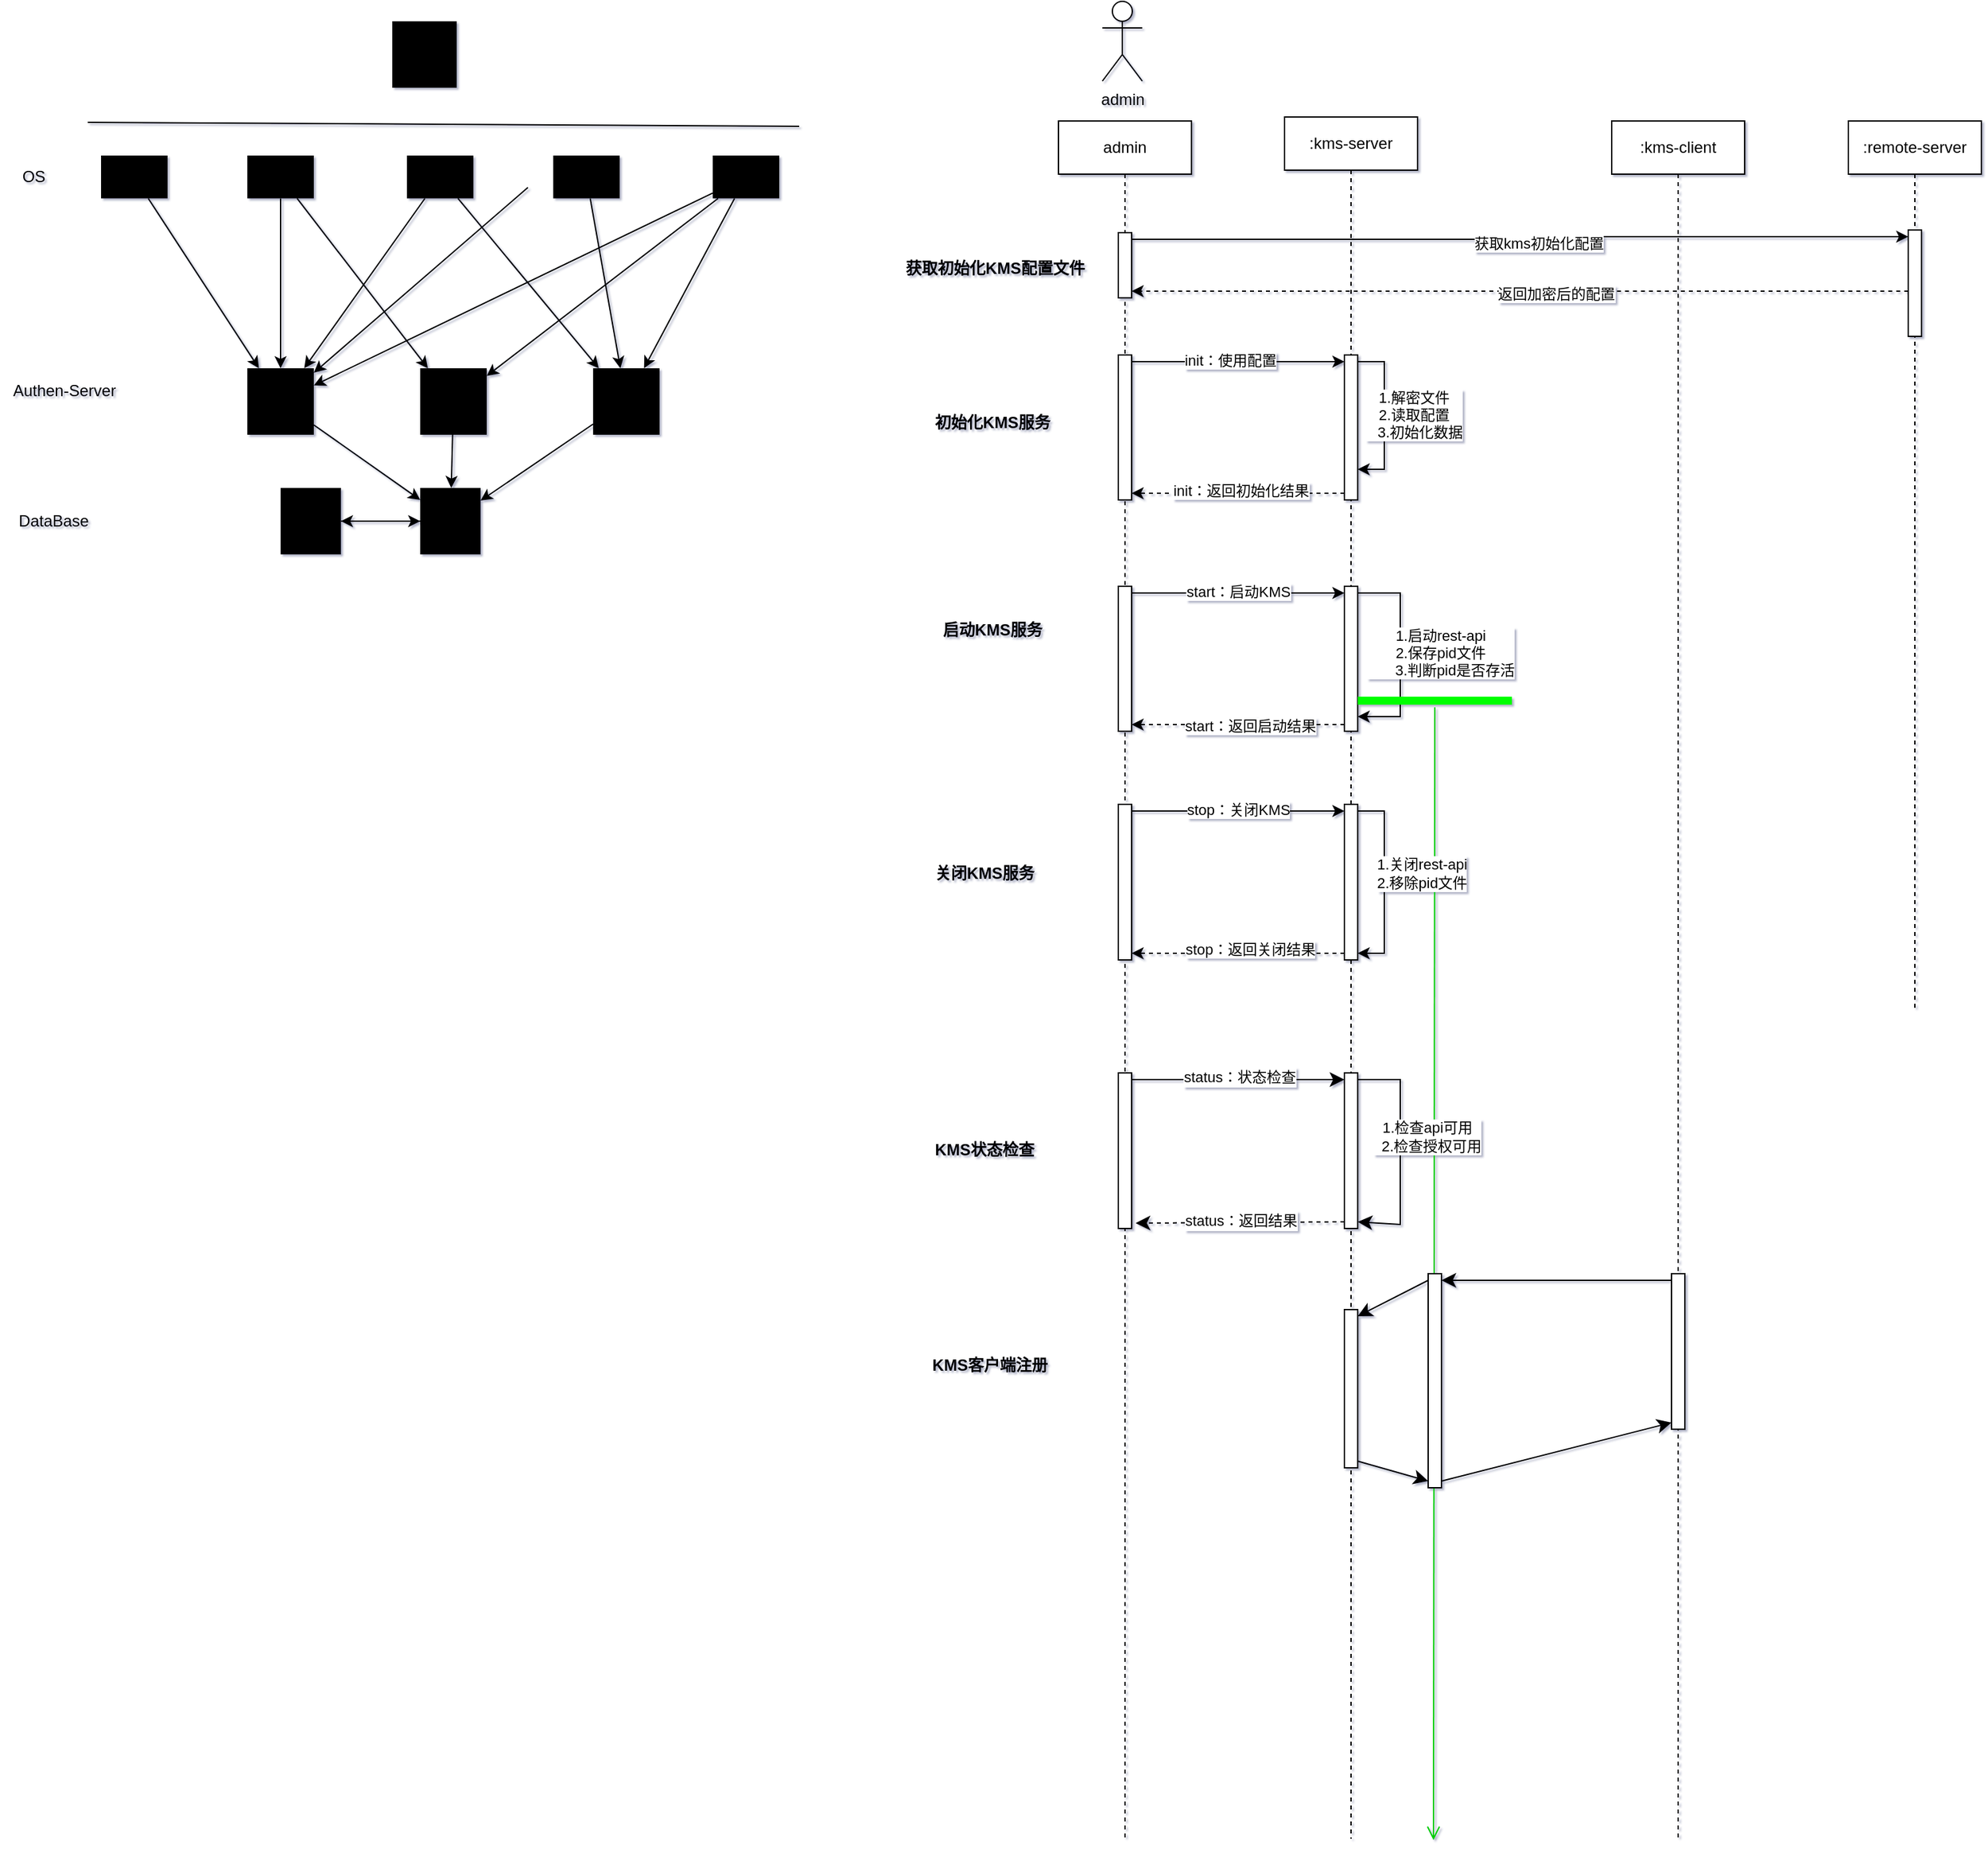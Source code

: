 <mxfile version="28.0.7">
  <diagram name="第 1 页" id="x4WuO3qJ2syy_9p05yud">
    <mxGraphModel dx="1426" dy="890" grid="0" gridSize="10" guides="1" tooltips="1" connect="1" arrows="1" fold="1" page="1" pageScale="1" pageWidth="3300" pageHeight="4681" background="none" math="0" shadow="1">
      <root>
        <mxCell id="0" />
        <mxCell id="1" parent="0" />
        <mxCell id="Yd7G2oLsj9NPR8gorSdJ-31" style="rounded=0;orthogonalLoop=1;jettySize=auto;html=1;" parent="1" source="Yd7G2oLsj9NPR8gorSdJ-22" target="Yd7G2oLsj9NPR8gorSdJ-28" edge="1">
          <mxGeometry relative="1" as="geometry" />
        </mxCell>
        <mxCell id="Yd7G2oLsj9NPR8gorSdJ-22" value="" style="sketch=0;verticalLabelPosition=bottom;sketch=0;aspect=fixed;html=1;verticalAlign=top;strokeColor=none;fillColor=#000000;align=center;outlineConnect=0;pointerEvents=1;shape=mxgraph.citrix2.citrix_provisioning_server;" parent="1" vertex="1">
          <mxGeometry x="153" y="199" width="50" height="32.235" as="geometry" />
        </mxCell>
        <mxCell id="Yd7G2oLsj9NPR8gorSdJ-33" style="rounded=0;orthogonalLoop=1;jettySize=auto;html=1;" parent="1" source="Yd7G2oLsj9NPR8gorSdJ-23" target="Yd7G2oLsj9NPR8gorSdJ-28" edge="1">
          <mxGeometry relative="1" as="geometry" />
        </mxCell>
        <mxCell id="Yd7G2oLsj9NPR8gorSdJ-37" style="rounded=0;orthogonalLoop=1;jettySize=auto;html=1;" parent="1" source="Yd7G2oLsj9NPR8gorSdJ-23" target="Yd7G2oLsj9NPR8gorSdJ-29" edge="1">
          <mxGeometry relative="1" as="geometry" />
        </mxCell>
        <mxCell id="Yd7G2oLsj9NPR8gorSdJ-23" value="" style="sketch=0;verticalLabelPosition=bottom;sketch=0;aspect=fixed;html=1;verticalAlign=top;strokeColor=none;fillColor=#000000;align=center;outlineConnect=0;pointerEvents=1;shape=mxgraph.citrix2.citrix_provisioning_server;" parent="1" vertex="1">
          <mxGeometry x="383" y="199" width="50" height="32.235" as="geometry" />
        </mxCell>
        <mxCell id="Yd7G2oLsj9NPR8gorSdJ-32" style="edgeStyle=orthogonalEdgeStyle;rounded=0;orthogonalLoop=1;jettySize=auto;html=1;" parent="1" source="Yd7G2oLsj9NPR8gorSdJ-24" target="Yd7G2oLsj9NPR8gorSdJ-28" edge="1">
          <mxGeometry relative="1" as="geometry" />
        </mxCell>
        <mxCell id="Yd7G2oLsj9NPR8gorSdJ-36" style="rounded=0;orthogonalLoop=1;jettySize=auto;html=1;" parent="1" source="Yd7G2oLsj9NPR8gorSdJ-24" target="Yd7G2oLsj9NPR8gorSdJ-30" edge="1">
          <mxGeometry relative="1" as="geometry" />
        </mxCell>
        <mxCell id="Yd7G2oLsj9NPR8gorSdJ-24" value="" style="sketch=0;verticalLabelPosition=bottom;sketch=0;aspect=fixed;html=1;verticalAlign=top;strokeColor=none;fillColor=#000000;align=center;outlineConnect=0;pointerEvents=1;shape=mxgraph.citrix2.citrix_provisioning_server;" parent="1" vertex="1">
          <mxGeometry x="263" y="199" width="50" height="32.235" as="geometry" />
        </mxCell>
        <mxCell id="Yd7G2oLsj9NPR8gorSdJ-34" style="rounded=0;orthogonalLoop=1;jettySize=auto;html=1;" parent="1" target="Yd7G2oLsj9NPR8gorSdJ-28" edge="1">
          <mxGeometry relative="1" as="geometry">
            <mxPoint x="474" y="223" as="sourcePoint" />
          </mxGeometry>
        </mxCell>
        <mxCell id="Yd7G2oLsj9NPR8gorSdJ-38" style="rounded=0;orthogonalLoop=1;jettySize=auto;html=1;" parent="1" source="Yd7G2oLsj9NPR8gorSdJ-25" target="Yd7G2oLsj9NPR8gorSdJ-29" edge="1">
          <mxGeometry relative="1" as="geometry" />
        </mxCell>
        <mxCell id="Yd7G2oLsj9NPR8gorSdJ-25" value="" style="sketch=0;verticalLabelPosition=bottom;sketch=0;aspect=fixed;html=1;verticalAlign=top;strokeColor=none;fillColor=#000000;align=center;outlineConnect=0;pointerEvents=1;shape=mxgraph.citrix2.citrix_provisioning_server;" parent="1" vertex="1">
          <mxGeometry x="493" y="199" width="50" height="32.235" as="geometry" />
        </mxCell>
        <mxCell id="Yd7G2oLsj9NPR8gorSdJ-35" style="rounded=0;orthogonalLoop=1;jettySize=auto;html=1;" parent="1" source="Yd7G2oLsj9NPR8gorSdJ-26" target="Yd7G2oLsj9NPR8gorSdJ-28" edge="1">
          <mxGeometry relative="1" as="geometry" />
        </mxCell>
        <mxCell id="Yd7G2oLsj9NPR8gorSdJ-39" style="rounded=0;orthogonalLoop=1;jettySize=auto;html=1;" parent="1" source="Yd7G2oLsj9NPR8gorSdJ-26" target="Yd7G2oLsj9NPR8gorSdJ-30" edge="1">
          <mxGeometry relative="1" as="geometry" />
        </mxCell>
        <mxCell id="Yd7G2oLsj9NPR8gorSdJ-40" style="rounded=0;orthogonalLoop=1;jettySize=auto;html=1;" parent="1" source="Yd7G2oLsj9NPR8gorSdJ-26" target="Yd7G2oLsj9NPR8gorSdJ-29" edge="1">
          <mxGeometry relative="1" as="geometry" />
        </mxCell>
        <mxCell id="Yd7G2oLsj9NPR8gorSdJ-26" value="" style="sketch=0;verticalLabelPosition=bottom;sketch=0;aspect=fixed;html=1;verticalAlign=top;strokeColor=none;fillColor=#000000;align=center;outlineConnect=0;pointerEvents=1;shape=mxgraph.citrix2.citrix_provisioning_server;" parent="1" vertex="1">
          <mxGeometry x="613" y="199" width="50" height="32.235" as="geometry" />
        </mxCell>
        <mxCell id="Yd7G2oLsj9NPR8gorSdJ-42" style="rounded=0;orthogonalLoop=1;jettySize=auto;html=1;" parent="1" source="Yd7G2oLsj9NPR8gorSdJ-28" target="Yd7G2oLsj9NPR8gorSdJ-41" edge="1">
          <mxGeometry relative="1" as="geometry" />
        </mxCell>
        <mxCell id="Yd7G2oLsj9NPR8gorSdJ-28" value="" style="sketch=0;verticalLabelPosition=bottom;sketch=0;aspect=fixed;html=1;verticalAlign=top;strokeColor=none;fillColor=#000000;align=center;outlineConnect=0;pointerEvents=1;shape=mxgraph.citrix2.authentication_adaptive;" parent="1" vertex="1">
          <mxGeometry x="263" y="359" width="50" height="50" as="geometry" />
        </mxCell>
        <mxCell id="Yd7G2oLsj9NPR8gorSdJ-44" style="rounded=0;orthogonalLoop=1;jettySize=auto;html=1;" parent="1" source="Yd7G2oLsj9NPR8gorSdJ-29" target="Yd7G2oLsj9NPR8gorSdJ-41" edge="1">
          <mxGeometry relative="1" as="geometry" />
        </mxCell>
        <mxCell id="Yd7G2oLsj9NPR8gorSdJ-29" value="" style="sketch=0;verticalLabelPosition=bottom;sketch=0;aspect=fixed;html=1;verticalAlign=top;strokeColor=none;fillColor=#000000;align=center;outlineConnect=0;pointerEvents=1;shape=mxgraph.citrix2.authentication_adaptive;" parent="1" vertex="1">
          <mxGeometry x="523" y="359" width="50" height="50" as="geometry" />
        </mxCell>
        <mxCell id="Yd7G2oLsj9NPR8gorSdJ-43" style="rounded=0;orthogonalLoop=1;jettySize=auto;html=1;" parent="1" source="Yd7G2oLsj9NPR8gorSdJ-30" target="Yd7G2oLsj9NPR8gorSdJ-41" edge="1">
          <mxGeometry relative="1" as="geometry" />
        </mxCell>
        <mxCell id="Yd7G2oLsj9NPR8gorSdJ-30" value="" style="sketch=0;verticalLabelPosition=bottom;sketch=0;aspect=fixed;html=1;verticalAlign=top;strokeColor=none;fillColor=#000000;align=center;outlineConnect=0;pointerEvents=1;shape=mxgraph.citrix2.authentication_adaptive;" parent="1" vertex="1">
          <mxGeometry x="393" y="359" width="50" height="50" as="geometry" />
        </mxCell>
        <mxCell id="Yd7G2oLsj9NPR8gorSdJ-49" style="edgeStyle=orthogonalEdgeStyle;rounded=0;orthogonalLoop=1;jettySize=auto;html=1;" parent="1" source="Yd7G2oLsj9NPR8gorSdJ-41" target="Yd7G2oLsj9NPR8gorSdJ-46" edge="1">
          <mxGeometry relative="1" as="geometry" />
        </mxCell>
        <mxCell id="Yd7G2oLsj9NPR8gorSdJ-41" value="" style="sketch=0;verticalLabelPosition=bottom;sketch=0;aspect=fixed;html=1;verticalAlign=top;strokeColor=none;fillColor=#000000;align=center;outlineConnect=0;pointerEvents=1;shape=mxgraph.citrix2.site_database;" parent="1" vertex="1">
          <mxGeometry x="393" y="449" width="45.395" height="50" as="geometry" />
        </mxCell>
        <mxCell id="Yd7G2oLsj9NPR8gorSdJ-45" value="" style="endArrow=none;html=1;rounded=0;" parent="1" edge="1">
          <mxGeometry width="50" height="50" relative="1" as="geometry">
            <mxPoint x="143" y="174" as="sourcePoint" />
            <mxPoint x="678" y="177" as="targetPoint" />
          </mxGeometry>
        </mxCell>
        <mxCell id="Yd7G2oLsj9NPR8gorSdJ-47" style="edgeStyle=orthogonalEdgeStyle;rounded=0;orthogonalLoop=1;jettySize=auto;html=1;" parent="1" source="Yd7G2oLsj9NPR8gorSdJ-46" target="Yd7G2oLsj9NPR8gorSdJ-41" edge="1">
          <mxGeometry relative="1" as="geometry" />
        </mxCell>
        <mxCell id="Yd7G2oLsj9NPR8gorSdJ-46" value="" style="sketch=0;verticalLabelPosition=bottom;sketch=0;aspect=fixed;html=1;verticalAlign=top;strokeColor=none;fillColor=#000000;align=center;outlineConnect=0;pointerEvents=1;shape=mxgraph.citrix2.site_database;" parent="1" vertex="1">
          <mxGeometry x="288" y="449" width="45.395" height="50" as="geometry" />
        </mxCell>
        <mxCell id="Yd7G2oLsj9NPR8gorSdJ-50" value="OS" style="text;html=1;align=center;verticalAlign=middle;resizable=0;points=[];autosize=1;strokeColor=none;fillColor=none;" parent="1" vertex="1">
          <mxGeometry x="84" y="202.12" width="35" height="26" as="geometry" />
        </mxCell>
        <mxCell id="Yd7G2oLsj9NPR8gorSdJ-51" value="Authen-Server" style="text;html=1;align=center;verticalAlign=middle;resizable=0;points=[];autosize=1;strokeColor=none;fillColor=none;" parent="1" vertex="1">
          <mxGeometry x="77" y="363" width="95" height="26" as="geometry" />
        </mxCell>
        <mxCell id="Yd7G2oLsj9NPR8gorSdJ-52" value="DataBase" style="text;html=1;align=center;verticalAlign=middle;resizable=0;points=[];autosize=1;strokeColor=none;fillColor=none;" parent="1" vertex="1">
          <mxGeometry x="81" y="461" width="71" height="26" as="geometry" />
        </mxCell>
        <mxCell id="Yd7G2oLsj9NPR8gorSdJ-53" value="" style="sketch=0;verticalLabelPosition=bottom;sketch=0;aspect=fixed;html=1;verticalAlign=top;strokeColor=none;fillColor=#000000;align=center;outlineConnect=0;pointerEvents=1;shape=mxgraph.citrix2.external_users;" parent="1" vertex="1">
          <mxGeometry x="372" y="98" width="48.45" height="50" as="geometry" />
        </mxCell>
        <mxCell id="xayqOr-YLLDLqDc3Ez7s-1" value=":kms-server" style="shape=umlLifeline;perimeter=lifelinePerimeter;whiteSpace=wrap;html=1;container=1;dropTarget=0;collapsible=0;recursiveResize=0;outlineConnect=0;portConstraint=eastwest;newEdgeStyle={&quot;curved&quot;:0,&quot;rounded&quot;:0};" parent="1" vertex="1">
          <mxGeometry x="1043" y="170" width="100" height="1295" as="geometry" />
        </mxCell>
        <mxCell id="xayqOr-YLLDLqDc3Ez7s-21" value="&lt;span style=&quot;color: rgba(0, 0, 0, 0); font-family: monospace; font-size: 0px; text-align: start;&quot;&gt;%3CmxGraphModel%3E%3Croot%3E%3CmxCell%20id%3D%220%22%2F%3E%3CmxCell%20id%3D%221%22%20parent%3D%220%22%2F%3E%3CmxCell%20id%3D%222%22%20value%3D%22%26lt%3Bspan%20style%3D%26quot%3Btext-wrap-mode%3A%20nowrap%3B%26quot%3B%26gt%3Badmin%26lt%3B%2Fspan%26gt%3B%22%20style%3D%22shape%3DumlLifeline%3Bperimeter%3DlifelinePerimeter%3BwhiteSpace%3Dwrap%3Bhtml%3D1%3Bcontainer%3D1%3BdropTarget%3D0%3Bcollapsible%3D0%3BrecursiveResize%3D0%3BoutlineConnect%3D0%3BportConstraint%3Deastwest%3BnewEdgeStyle%3D%7B%26quot%3Bcurved%26quot%3B%3A0%2C%26quot%3Brounded%26quot%3B%3A0%7D%3B%22%20vertex%3D%221%22%20parent%3D%221%22%3E%3CmxGeometry%20x%3D%22873%22%20y%3D%22173%22%20width%3D%22100%22%20height%3D%22667%22%20as%3D%22geometry%22%2F%3E%3C%2FmxCell%3E%3CmxCell%20id%3D%223%22%20value%3D%22%22%20style%3D%22html%3D1%3Bpoints%3D%5B%5B0%2C0%2C0%2C0%2C5%5D%2C%5B0%2C1%2C0%2C0%2C-5%5D%2C%5B1%2C0%2C0%2C0%2C5%5D%2C%5B1%2C1%2C0%2C0%2C-5%5D%5D%3Bperimeter%3DorthogonalPerimeter%3BoutlineConnect%3D0%3BtargetShapes%3DumlLifeline%3BportConstraint%3Deastwest%3BnewEdgeStyle%3D%7B%26quot%3Bcurved%26quot%3B%3A0%2C%26quot%3Brounded%26quot%3B%3A0%7D%3B%22%20vertex%3D%221%22%20parent%3D%222%22%3E%3CmxGeometry%20x%3D%2245%22%20y%3D%2284%22%20width%3D%2210%22%20height%3D%2249%22%20as%3D%22geometry%22%2F%3E%3C%2FmxCell%3E%3CmxCell%20id%3D%224%22%20value%3D%22%22%20style%3D%22html%3D1%3Bpoints%3D%5B%5B0%2C0%2C0%2C0%2C5%5D%2C%5B0%2C1%2C0%2C0%2C-5%5D%2C%5B1%2C0%2C0%2C0%2C5%5D%2C%5B1%2C1%2C0%2C0%2C-5%5D%5D%3Bperimeter%3DorthogonalPerimeter%3BoutlineConnect%3D0%3BtargetShapes%3DumlLifeline%3BportConstraint%3Deastwest%3BnewEdgeStyle%3D%7B%26quot%3Bcurved%26quot%3B%3A0%2C%26quot%3Brounded%26quot%3B%3A0%7D%3B%22%20vertex%3D%221%22%20parent%3D%222%22%3E%3CmxGeometry%20x%3D%2245%22%20y%3D%22176%22%20width%3D%2210%22%20height%3D%2287%22%20as%3D%22geometry%22%2F%3E%3C%2FmxCell%3E%3C%2Froot%3E%3C%2FmxGraphModel%3E&lt;/span&gt;" style="html=1;points=[[0,0,0,0,5],[0,1,0,0,-5],[1,0,0,0,5],[1,1,0,0,-5]];perimeter=orthogonalPerimeter;outlineConnect=0;targetShapes=umlLifeline;portConstraint=eastwest;newEdgeStyle={&quot;curved&quot;:0,&quot;rounded&quot;:0};" parent="xayqOr-YLLDLqDc3Ez7s-1" vertex="1">
          <mxGeometry x="45" y="179" width="10" height="109" as="geometry" />
        </mxCell>
        <mxCell id="xayqOr-YLLDLqDc3Ez7s-31" style="edgeStyle=orthogonalEdgeStyle;rounded=0;orthogonalLoop=1;jettySize=auto;html=1;curved=0;exitX=1;exitY=0;exitDx=0;exitDy=5;exitPerimeter=0;" parent="xayqOr-YLLDLqDc3Ez7s-1" source="xayqOr-YLLDLqDc3Ez7s-21" target="xayqOr-YLLDLqDc3Ez7s-21" edge="1">
          <mxGeometry relative="1" as="geometry">
            <Array as="points">
              <mxPoint x="75" y="184" />
              <mxPoint x="75" y="265" />
            </Array>
          </mxGeometry>
        </mxCell>
        <mxCell id="xayqOr-YLLDLqDc3Ez7s-32" value="1.解密文件&lt;div&gt;2.读取配置&lt;/div&gt;&lt;div&gt;&amp;nbsp; &amp;nbsp;3.初始化数据&lt;/div&gt;" style="edgeLabel;html=1;align=center;verticalAlign=middle;resizable=0;points=[];" parent="xayqOr-YLLDLqDc3Ez7s-31" vertex="1" connectable="0">
          <mxGeometry x="0.028" y="1" relative="1" as="geometry">
            <mxPoint x="21" y="-2" as="offset" />
          </mxGeometry>
        </mxCell>
        <mxCell id="xayqOr-YLLDLqDc3Ez7s-37" value="&lt;span style=&quot;color: rgba(0, 0, 0, 0); font-family: monospace; font-size: 0px; text-align: start;&quot;&gt;%3CmxGraphModel%3E%3Croot%3E%3CmxCell%20id%3D%220%22%2F%3E%3CmxCell%20id%3D%221%22%20parent%3D%220%22%2F%3E%3CmxCell%20id%3D%222%22%20value%3D%22%26lt%3Bspan%20style%3D%26quot%3Btext-wrap-mode%3A%20nowrap%3B%26quot%3B%26gt%3Badmin%26lt%3B%2Fspan%26gt%3B%22%20style%3D%22shape%3DumlLifeline%3Bperimeter%3DlifelinePerimeter%3BwhiteSpace%3Dwrap%3Bhtml%3D1%3Bcontainer%3D1%3BdropTarget%3D0%3Bcollapsible%3D0%3BrecursiveResize%3D0%3BoutlineConnect%3D0%3BportConstraint%3Deastwest%3BnewEdgeStyle%3D%7B%26quot%3Bcurved%26quot%3B%3A0%2C%26quot%3Brounded%26quot%3B%3A0%7D%3B%22%20vertex%3D%221%22%20parent%3D%221%22%3E%3CmxGeometry%20x%3D%22873%22%20y%3D%22173%22%20width%3D%22100%22%20height%3D%22667%22%20as%3D%22geometry%22%2F%3E%3C%2FmxCell%3E%3CmxCell%20id%3D%223%22%20value%3D%22%22%20style%3D%22html%3D1%3Bpoints%3D%5B%5B0%2C0%2C0%2C0%2C5%5D%2C%5B0%2C1%2C0%2C0%2C-5%5D%2C%5B1%2C0%2C0%2C0%2C5%5D%2C%5B1%2C1%2C0%2C0%2C-5%5D%5D%3Bperimeter%3DorthogonalPerimeter%3BoutlineConnect%3D0%3BtargetShapes%3DumlLifeline%3BportConstraint%3Deastwest%3BnewEdgeStyle%3D%7B%26quot%3Bcurved%26quot%3B%3A0%2C%26quot%3Brounded%26quot%3B%3A0%7D%3B%22%20vertex%3D%221%22%20parent%3D%222%22%3E%3CmxGeometry%20x%3D%2245%22%20y%3D%2284%22%20width%3D%2210%22%20height%3D%2249%22%20as%3D%22geometry%22%2F%3E%3C%2FmxCell%3E%3CmxCell%20id%3D%224%22%20value%3D%22%22%20style%3D%22html%3D1%3Bpoints%3D%5B%5B0%2C0%2C0%2C0%2C5%5D%2C%5B0%2C1%2C0%2C0%2C-5%5D%2C%5B1%2C0%2C0%2C0%2C5%5D%2C%5B1%2C1%2C0%2C0%2C-5%5D%5D%3Bperimeter%3DorthogonalPerimeter%3BoutlineConnect%3D0%3BtargetShapes%3DumlLifeline%3BportConstraint%3Deastwest%3BnewEdgeStyle%3D%7B%26quot%3Bcurved%26quot%3B%3A0%2C%26quot%3Brounded%26quot%3B%3A0%7D%3B%22%20vertex%3D%221%22%20parent%3D%222%22%3E%3CmxGeometry%20x%3D%2245%22%20y%3D%22176%22%20width%3D%2210%22%20height%3D%2287%22%20as%3D%22geometry%22%2F%3E%3C%2FmxCell%3E%3C%2Froot%3E%3C%2FmxGraphModel%3E&lt;/span&gt;" style="html=1;points=[[0,0,0,0,5],[0,1,0,0,-5],[1,0,0,0,5],[1,1,0,0,-5]];perimeter=orthogonalPerimeter;outlineConnect=0;targetShapes=umlLifeline;portConstraint=eastwest;newEdgeStyle={&quot;curved&quot;:0,&quot;rounded&quot;:0};" parent="xayqOr-YLLDLqDc3Ez7s-1" vertex="1">
          <mxGeometry x="45" y="353" width="10" height="109" as="geometry" />
        </mxCell>
        <mxCell id="xayqOr-YLLDLqDc3Ez7s-40" style="edgeStyle=orthogonalEdgeStyle;rounded=0;orthogonalLoop=1;jettySize=auto;html=1;curved=0;exitX=1;exitY=0;exitDx=0;exitDy=5;exitPerimeter=0;" parent="xayqOr-YLLDLqDc3Ez7s-1" source="xayqOr-YLLDLqDc3Ez7s-37" target="xayqOr-YLLDLqDc3Ez7s-37" edge="1">
          <mxGeometry relative="1" as="geometry">
            <Array as="points">
              <mxPoint x="87" y="358" />
              <mxPoint x="87" y="451" />
            </Array>
          </mxGeometry>
        </mxCell>
        <mxCell id="xayqOr-YLLDLqDc3Ez7s-41" value="1.启动rest-api&lt;div&gt;2.保存pid文件&lt;/div&gt;&lt;div&gt;&amp;nbsp; &amp;nbsp; &amp;nbsp; &amp;nbsp;3.判断pid是否存活&lt;/div&gt;" style="edgeLabel;html=1;align=center;verticalAlign=middle;resizable=0;points=[];" parent="xayqOr-YLLDLqDc3Ez7s-40" vertex="1" connectable="0">
          <mxGeometry x="-0.146" y="1" relative="1" as="geometry">
            <mxPoint x="29" y="10" as="offset" />
          </mxGeometry>
        </mxCell>
        <mxCell id="xayqOr-YLLDLqDc3Ez7s-52" value="&lt;span style=&quot;color: rgba(0, 0, 0, 0); font-family: monospace; font-size: 0px; text-align: start;&quot;&gt;%3CmxGraphModel%3E%3Croot%3E%3CmxCell%20id%3D%220%22%2F%3E%3CmxCell%20id%3D%221%22%20parent%3D%220%22%2F%3E%3CmxCell%20id%3D%222%22%20value%3D%22%26lt%3Bspan%20style%3D%26quot%3Btext-wrap-mode%3A%20nowrap%3B%26quot%3B%26gt%3Badmin%26lt%3B%2Fspan%26gt%3B%22%20style%3D%22shape%3DumlLifeline%3Bperimeter%3DlifelinePerimeter%3BwhiteSpace%3Dwrap%3Bhtml%3D1%3Bcontainer%3D1%3BdropTarget%3D0%3Bcollapsible%3D0%3BrecursiveResize%3D0%3BoutlineConnect%3D0%3BportConstraint%3Deastwest%3BnewEdgeStyle%3D%7B%26quot%3Bcurved%26quot%3B%3A0%2C%26quot%3Brounded%26quot%3B%3A0%7D%3B%22%20vertex%3D%221%22%20parent%3D%221%22%3E%3CmxGeometry%20x%3D%22873%22%20y%3D%22173%22%20width%3D%22100%22%20height%3D%22667%22%20as%3D%22geometry%22%2F%3E%3C%2FmxCell%3E%3CmxCell%20id%3D%223%22%20value%3D%22%22%20style%3D%22html%3D1%3Bpoints%3D%5B%5B0%2C0%2C0%2C0%2C5%5D%2C%5B0%2C1%2C0%2C0%2C-5%5D%2C%5B1%2C0%2C0%2C0%2C5%5D%2C%5B1%2C1%2C0%2C0%2C-5%5D%5D%3Bperimeter%3DorthogonalPerimeter%3BoutlineConnect%3D0%3BtargetShapes%3DumlLifeline%3BportConstraint%3Deastwest%3BnewEdgeStyle%3D%7B%26quot%3Bcurved%26quot%3B%3A0%2C%26quot%3Brounded%26quot%3B%3A0%7D%3B%22%20vertex%3D%221%22%20parent%3D%222%22%3E%3CmxGeometry%20x%3D%2245%22%20y%3D%2284%22%20width%3D%2210%22%20height%3D%2249%22%20as%3D%22geometry%22%2F%3E%3C%2FmxCell%3E%3CmxCell%20id%3D%224%22%20value%3D%22%22%20style%3D%22html%3D1%3Bpoints%3D%5B%5B0%2C0%2C0%2C0%2C5%5D%2C%5B0%2C1%2C0%2C0%2C-5%5D%2C%5B1%2C0%2C0%2C0%2C5%5D%2C%5B1%2C1%2C0%2C0%2C-5%5D%5D%3Bperimeter%3DorthogonalPerimeter%3BoutlineConnect%3D0%3BtargetShapes%3DumlLifeline%3BportConstraint%3Deastwest%3BnewEdgeStyle%3D%7B%26quot%3Bcurved%26quot%3B%3A0%2C%26quot%3Brounded%26quot%3B%3A0%7D%3B%22%20vertex%3D%221%22%20parent%3D%222%22%3E%3CmxGeometry%20x%3D%2245%22%20y%3D%22176%22%20width%3D%2210%22%20height%3D%2287%22%20as%3D%22geometry%22%2F%3E%3C%2FmxCell%3E%3C%2Froot%3E%3C%2FmxGraphModel%3E&lt;/span&gt;" style="html=1;points=[[0,0,0,0,5],[0,1,0,0,-5],[1,0,0,0,5],[1,1,0,0,-5]];perimeter=orthogonalPerimeter;outlineConnect=0;targetShapes=umlLifeline;portConstraint=eastwest;newEdgeStyle={&quot;curved&quot;:0,&quot;rounded&quot;:0};" parent="xayqOr-YLLDLqDc3Ez7s-1" vertex="1">
          <mxGeometry x="45" y="517" width="10" height="117" as="geometry" />
        </mxCell>
        <mxCell id="xayqOr-YLLDLqDc3Ez7s-59" style="edgeStyle=orthogonalEdgeStyle;rounded=0;orthogonalLoop=1;jettySize=auto;html=1;curved=0;exitX=1;exitY=0;exitDx=0;exitDy=5;exitPerimeter=0;entryX=1;entryY=1;entryDx=0;entryDy=-5;entryPerimeter=0;" parent="xayqOr-YLLDLqDc3Ez7s-1" source="xayqOr-YLLDLqDc3Ez7s-52" target="xayqOr-YLLDLqDc3Ez7s-52" edge="1">
          <mxGeometry relative="1" as="geometry" />
        </mxCell>
        <mxCell id="M-Dvcwfs3ME6Od5B6xMZ-1" value="&lt;span style=&quot;color: rgba(0, 0, 0, 0); font-family: monospace; font-size: 0px; text-align: start;&quot;&gt;%3CmxGraphModel%3E%3Croot%3E%3CmxCell%20id%3D%220%22%2F%3E%3CmxCell%20id%3D%221%22%20parent%3D%220%22%2F%3E%3CmxCell%20id%3D%222%22%20value%3D%22%26lt%3Bspan%20style%3D%26quot%3Btext-wrap-mode%3A%20nowrap%3B%26quot%3B%26gt%3Badmin%26lt%3B%2Fspan%26gt%3B%22%20style%3D%22shape%3DumlLifeline%3Bperimeter%3DlifelinePerimeter%3BwhiteSpace%3Dwrap%3Bhtml%3D1%3Bcontainer%3D1%3BdropTarget%3D0%3Bcollapsible%3D0%3BrecursiveResize%3D0%3BoutlineConnect%3D0%3BportConstraint%3Deastwest%3BnewEdgeStyle%3D%7B%26quot%3Bcurved%26quot%3B%3A0%2C%26quot%3Brounded%26quot%3B%3A0%7D%3B%22%20vertex%3D%221%22%20parent%3D%221%22%3E%3CmxGeometry%20x%3D%22873%22%20y%3D%22173%22%20width%3D%22100%22%20height%3D%22667%22%20as%3D%22geometry%22%2F%3E%3C%2FmxCell%3E%3CmxCell%20id%3D%223%22%20value%3D%22%22%20style%3D%22html%3D1%3Bpoints%3D%5B%5B0%2C0%2C0%2C0%2C5%5D%2C%5B0%2C1%2C0%2C0%2C-5%5D%2C%5B1%2C0%2C0%2C0%2C5%5D%2C%5B1%2C1%2C0%2C0%2C-5%5D%5D%3Bperimeter%3DorthogonalPerimeter%3BoutlineConnect%3D0%3BtargetShapes%3DumlLifeline%3BportConstraint%3Deastwest%3BnewEdgeStyle%3D%7B%26quot%3Bcurved%26quot%3B%3A0%2C%26quot%3Brounded%26quot%3B%3A0%7D%3B%22%20vertex%3D%221%22%20parent%3D%222%22%3E%3CmxGeometry%20x%3D%2245%22%20y%3D%2284%22%20width%3D%2210%22%20height%3D%2249%22%20as%3D%22geometry%22%2F%3E%3C%2FmxCell%3E%3CmxCell%20id%3D%224%22%20value%3D%22%22%20style%3D%22html%3D1%3Bpoints%3D%5B%5B0%2C0%2C0%2C0%2C5%5D%2C%5B0%2C1%2C0%2C0%2C-5%5D%2C%5B1%2C0%2C0%2C0%2C5%5D%2C%5B1%2C1%2C0%2C0%2C-5%5D%5D%3Bperimeter%3DorthogonalPerimeter%3BoutlineConnect%3D0%3BtargetShapes%3DumlLifeline%3BportConstraint%3Deastwest%3BnewEdgeStyle%3D%7B%26quot%3Bcurved%26quot%3B%3A0%2C%26quot%3Brounded%26quot%3B%3A0%7D%3B%22%20vertex%3D%221%22%20parent%3D%222%22%3E%3CmxGeometry%20x%3D%2245%22%20y%3D%22176%22%20width%3D%2210%22%20height%3D%2287%22%20as%3D%22geometry%22%2F%3E%3C%2FmxCell%3E%3C%2Froot%3E%3C%2FmxGraphModel%3E&lt;/span&gt;" style="html=1;points=[[0,0,0,0,5],[0,1,0,0,-5],[1,0,0,0,5],[1,1,0,0,-5]];perimeter=orthogonalPerimeter;outlineConnect=0;targetShapes=umlLifeline;portConstraint=eastwest;newEdgeStyle={&quot;curved&quot;:0,&quot;rounded&quot;:0};" vertex="1" parent="xayqOr-YLLDLqDc3Ez7s-1">
          <mxGeometry x="45" y="719" width="10" height="117" as="geometry" />
        </mxCell>
        <mxCell id="M-Dvcwfs3ME6Od5B6xMZ-9" style="edgeStyle=none;curved=0;rounded=0;orthogonalLoop=1;jettySize=auto;html=1;exitX=1;exitY=0;exitDx=0;exitDy=5;exitPerimeter=0;entryX=1;entryY=1;entryDx=0;entryDy=-5;entryPerimeter=0;fontSize=12;startSize=8;endSize=8;" edge="1" parent="xayqOr-YLLDLqDc3Ez7s-1" source="M-Dvcwfs3ME6Od5B6xMZ-1" target="M-Dvcwfs3ME6Od5B6xMZ-1">
          <mxGeometry relative="1" as="geometry">
            <Array as="points">
              <mxPoint x="87" y="724" />
              <mxPoint x="87" y="833" />
            </Array>
          </mxGeometry>
        </mxCell>
        <mxCell id="M-Dvcwfs3ME6Od5B6xMZ-15" value="&lt;span style=&quot;color: rgba(0, 0, 0, 0); font-family: monospace; font-size: 0px; text-align: start;&quot;&gt;%3CmxGraphModel%3E%3Croot%3E%3CmxCell%20id%3D%220%22%2F%3E%3CmxCell%20id%3D%221%22%20parent%3D%220%22%2F%3E%3CmxCell%20id%3D%222%22%20value%3D%22%26lt%3Bspan%20style%3D%26quot%3Btext-wrap-mode%3A%20nowrap%3B%26quot%3B%26gt%3Badmin%26lt%3B%2Fspan%26gt%3B%22%20style%3D%22shape%3DumlLifeline%3Bperimeter%3DlifelinePerimeter%3BwhiteSpace%3Dwrap%3Bhtml%3D1%3Bcontainer%3D1%3BdropTarget%3D0%3Bcollapsible%3D0%3BrecursiveResize%3D0%3BoutlineConnect%3D0%3BportConstraint%3Deastwest%3BnewEdgeStyle%3D%7B%26quot%3Bcurved%26quot%3B%3A0%2C%26quot%3Brounded%26quot%3B%3A0%7D%3B%22%20vertex%3D%221%22%20parent%3D%221%22%3E%3CmxGeometry%20x%3D%22873%22%20y%3D%22173%22%20width%3D%22100%22%20height%3D%22667%22%20as%3D%22geometry%22%2F%3E%3C%2FmxCell%3E%3CmxCell%20id%3D%223%22%20value%3D%22%22%20style%3D%22html%3D1%3Bpoints%3D%5B%5B0%2C0%2C0%2C0%2C5%5D%2C%5B0%2C1%2C0%2C0%2C-5%5D%2C%5B1%2C0%2C0%2C0%2C5%5D%2C%5B1%2C1%2C0%2C0%2C-5%5D%5D%3Bperimeter%3DorthogonalPerimeter%3BoutlineConnect%3D0%3BtargetShapes%3DumlLifeline%3BportConstraint%3Deastwest%3BnewEdgeStyle%3D%7B%26quot%3Bcurved%26quot%3B%3A0%2C%26quot%3Brounded%26quot%3B%3A0%7D%3B%22%20vertex%3D%221%22%20parent%3D%222%22%3E%3CmxGeometry%20x%3D%2245%22%20y%3D%2284%22%20width%3D%2210%22%20height%3D%2249%22%20as%3D%22geometry%22%2F%3E%3C%2FmxCell%3E%3CmxCell%20id%3D%224%22%20value%3D%22%22%20style%3D%22html%3D1%3Bpoints%3D%5B%5B0%2C0%2C0%2C0%2C5%5D%2C%5B0%2C1%2C0%2C0%2C-5%5D%2C%5B1%2C0%2C0%2C0%2C5%5D%2C%5B1%2C1%2C0%2C0%2C-5%5D%5D%3Bperimeter%3DorthogonalPerimeter%3BoutlineConnect%3D0%3BtargetShapes%3DumlLifeline%3BportConstraint%3Deastwest%3BnewEdgeStyle%3D%7B%26quot%3Bcurved%26quot%3B%3A0%2C%26quot%3Brounded%26quot%3B%3A0%7D%3B%22%20vertex%3D%221%22%20parent%3D%222%22%3E%3CmxGeometry%20x%3D%2245%22%20y%3D%22176%22%20width%3D%2210%22%20height%3D%2287%22%20as%3D%22geometry%22%2F%3E%3C%2FmxCell%3E%3C%2Froot%3E%3C%2FmxGraphModel%3E&lt;/span&gt;" style="html=1;points=[[0,0,0,0,5],[0,1,0,0,-5],[1,0,0,0,5],[1,1,0,0,-5]];perimeter=orthogonalPerimeter;outlineConnect=0;targetShapes=umlLifeline;portConstraint=eastwest;newEdgeStyle={&quot;curved&quot;:0,&quot;rounded&quot;:0};" vertex="1" parent="xayqOr-YLLDLqDc3Ez7s-1">
          <mxGeometry x="45" y="897" width="10" height="119" as="geometry" />
        </mxCell>
        <mxCell id="xayqOr-YLLDLqDc3Ez7s-2" value=":kms-client" style="shape=umlLifeline;perimeter=lifelinePerimeter;whiteSpace=wrap;html=1;container=1;dropTarget=0;collapsible=0;recursiveResize=0;outlineConnect=0;portConstraint=eastwest;newEdgeStyle={&quot;curved&quot;:0,&quot;rounded&quot;:0};" parent="1" vertex="1">
          <mxGeometry x="1289" y="173" width="100" height="1291" as="geometry" />
        </mxCell>
        <mxCell id="M-Dvcwfs3ME6Od5B6xMZ-11" value="&lt;span style=&quot;color: rgba(0, 0, 0, 0); font-family: monospace; font-size: 0px; text-align: start;&quot;&gt;%3CmxGraphModel%3E%3Croot%3E%3CmxCell%20id%3D%220%22%2F%3E%3CmxCell%20id%3D%221%22%20parent%3D%220%22%2F%3E%3CmxCell%20id%3D%222%22%20value%3D%22%26lt%3Bspan%20style%3D%26quot%3Btext-wrap-mode%3A%20nowrap%3B%26quot%3B%26gt%3Badmin%26lt%3B%2Fspan%26gt%3B%22%20style%3D%22shape%3DumlLifeline%3Bperimeter%3DlifelinePerimeter%3BwhiteSpace%3Dwrap%3Bhtml%3D1%3Bcontainer%3D1%3BdropTarget%3D0%3Bcollapsible%3D0%3BrecursiveResize%3D0%3BoutlineConnect%3D0%3BportConstraint%3Deastwest%3BnewEdgeStyle%3D%7B%26quot%3Bcurved%26quot%3B%3A0%2C%26quot%3Brounded%26quot%3B%3A0%7D%3B%22%20vertex%3D%221%22%20parent%3D%221%22%3E%3CmxGeometry%20x%3D%22873%22%20y%3D%22173%22%20width%3D%22100%22%20height%3D%22667%22%20as%3D%22geometry%22%2F%3E%3C%2FmxCell%3E%3CmxCell%20id%3D%223%22%20value%3D%22%22%20style%3D%22html%3D1%3Bpoints%3D%5B%5B0%2C0%2C0%2C0%2C5%5D%2C%5B0%2C1%2C0%2C0%2C-5%5D%2C%5B1%2C0%2C0%2C0%2C5%5D%2C%5B1%2C1%2C0%2C0%2C-5%5D%5D%3Bperimeter%3DorthogonalPerimeter%3BoutlineConnect%3D0%3BtargetShapes%3DumlLifeline%3BportConstraint%3Deastwest%3BnewEdgeStyle%3D%7B%26quot%3Bcurved%26quot%3B%3A0%2C%26quot%3Brounded%26quot%3B%3A0%7D%3B%22%20vertex%3D%221%22%20parent%3D%222%22%3E%3CmxGeometry%20x%3D%2245%22%20y%3D%2284%22%20width%3D%2210%22%20height%3D%2249%22%20as%3D%22geometry%22%2F%3E%3C%2FmxCell%3E%3CmxCell%20id%3D%224%22%20value%3D%22%22%20style%3D%22html%3D1%3Bpoints%3D%5B%5B0%2C0%2C0%2C0%2C5%5D%2C%5B0%2C1%2C0%2C0%2C-5%5D%2C%5B1%2C0%2C0%2C0%2C5%5D%2C%5B1%2C1%2C0%2C0%2C-5%5D%5D%3Bperimeter%3DorthogonalPerimeter%3BoutlineConnect%3D0%3BtargetShapes%3DumlLifeline%3BportConstraint%3Deastwest%3BnewEdgeStyle%3D%7B%26quot%3Bcurved%26quot%3B%3A0%2C%26quot%3Brounded%26quot%3B%3A0%7D%3B%22%20vertex%3D%221%22%20parent%3D%222%22%3E%3CmxGeometry%20x%3D%2245%22%20y%3D%22176%22%20width%3D%2210%22%20height%3D%2287%22%20as%3D%22geometry%22%2F%3E%3C%2FmxCell%3E%3C%2Froot%3E%3C%2FmxGraphModel%3E&lt;/span&gt;" style="html=1;points=[[0,0,0,0,5],[0,1,0,0,-5],[1,0,0,0,5],[1,1,0,0,-5]];perimeter=orthogonalPerimeter;outlineConnect=0;targetShapes=umlLifeline;portConstraint=eastwest;newEdgeStyle={&quot;curved&quot;:0,&quot;rounded&quot;:0};" vertex="1" parent="xayqOr-YLLDLqDc3Ez7s-2">
          <mxGeometry x="45" y="867" width="10" height="117" as="geometry" />
        </mxCell>
        <mxCell id="xayqOr-YLLDLqDc3Ez7s-3" value=":remote-server" style="shape=umlLifeline;perimeter=lifelinePerimeter;whiteSpace=wrap;html=1;container=1;dropTarget=0;collapsible=0;recursiveResize=0;outlineConnect=0;portConstraint=eastwest;newEdgeStyle={&quot;curved&quot;:0,&quot;rounded&quot;:0};" parent="1" vertex="1">
          <mxGeometry x="1467" y="173" width="100" height="670" as="geometry" />
        </mxCell>
        <mxCell id="xayqOr-YLLDLqDc3Ez7s-12" value="" style="html=1;points=[[0,0,0,0,5],[0,1,0,0,-5],[1,0,0,0,5],[1,1,0,0,-5]];perimeter=orthogonalPerimeter;outlineConnect=0;targetShapes=umlLifeline;portConstraint=eastwest;newEdgeStyle={&quot;curved&quot;:0,&quot;rounded&quot;:0};" parent="xayqOr-YLLDLqDc3Ez7s-3" vertex="1">
          <mxGeometry x="45" y="82" width="10" height="80" as="geometry" />
        </mxCell>
        <mxCell id="xayqOr-YLLDLqDc3Ez7s-5" style="edgeStyle=orthogonalEdgeStyle;rounded=0;orthogonalLoop=1;jettySize=auto;html=1;exitX=1;exitY=0;exitDx=0;exitDy=5;exitPerimeter=0;entryX=0;entryY=0;entryDx=0;entryDy=5;entryPerimeter=0;" parent="1" source="xayqOr-YLLDLqDc3Ez7s-7" target="xayqOr-YLLDLqDc3Ez7s-12" edge="1">
          <mxGeometry relative="1" as="geometry">
            <mxPoint x="955" y="273.18" as="sourcePoint" />
            <mxPoint x="1404" y="273" as="targetPoint" />
            <Array as="points">
              <mxPoint x="1187" y="262" />
              <mxPoint x="1187" y="260" />
              <mxPoint x="1445" y="260" />
            </Array>
          </mxGeometry>
        </mxCell>
        <mxCell id="xayqOr-YLLDLqDc3Ez7s-6" value="获取kms初始化配置" style="edgeLabel;html=1;align=center;verticalAlign=middle;resizable=0;points=[];" parent="xayqOr-YLLDLqDc3Ez7s-5" vertex="1" connectable="0">
          <mxGeometry x="0.052" y="-5" relative="1" as="geometry">
            <mxPoint as="offset" />
          </mxGeometry>
        </mxCell>
        <mxCell id="xayqOr-YLLDLqDc3Ez7s-10" value="&lt;span style=&quot;text-wrap-mode: nowrap;&quot;&gt;admin&lt;/span&gt;" style="shape=umlLifeline;perimeter=lifelinePerimeter;whiteSpace=wrap;html=1;container=1;dropTarget=0;collapsible=0;recursiveResize=0;outlineConnect=0;portConstraint=eastwest;newEdgeStyle={&quot;curved&quot;:0,&quot;rounded&quot;:0};" parent="1" vertex="1">
          <mxGeometry x="873" y="173" width="100" height="1294" as="geometry" />
        </mxCell>
        <mxCell id="xayqOr-YLLDLqDc3Ez7s-7" value="" style="html=1;points=[[0,0,0,0,5],[0,1,0,0,-5],[1,0,0,0,5],[1,1,0,0,-5]];perimeter=orthogonalPerimeter;outlineConnect=0;targetShapes=umlLifeline;portConstraint=eastwest;newEdgeStyle={&quot;curved&quot;:0,&quot;rounded&quot;:0};" parent="xayqOr-YLLDLqDc3Ez7s-10" vertex="1">
          <mxGeometry x="45" y="84" width="10" height="49" as="geometry" />
        </mxCell>
        <mxCell id="xayqOr-YLLDLqDc3Ez7s-17" value="&lt;span style=&quot;color: rgba(0, 0, 0, 0); font-family: monospace; font-size: 0px; text-align: start;&quot;&gt;%3CmxGraphModel%3E%3Croot%3E%3CmxCell%20id%3D%220%22%2F%3E%3CmxCell%20id%3D%221%22%20parent%3D%220%22%2F%3E%3CmxCell%20id%3D%222%22%20value%3D%22%26lt%3Bspan%20style%3D%26quot%3Btext-wrap-mode%3A%20nowrap%3B%26quot%3B%26gt%3Badmin%26lt%3B%2Fspan%26gt%3B%22%20style%3D%22shape%3DumlLifeline%3Bperimeter%3DlifelinePerimeter%3BwhiteSpace%3Dwrap%3Bhtml%3D1%3Bcontainer%3D1%3BdropTarget%3D0%3Bcollapsible%3D0%3BrecursiveResize%3D0%3BoutlineConnect%3D0%3BportConstraint%3Deastwest%3BnewEdgeStyle%3D%7B%26quot%3Bcurved%26quot%3B%3A0%2C%26quot%3Brounded%26quot%3B%3A0%7D%3B%22%20vertex%3D%221%22%20parent%3D%221%22%3E%3CmxGeometry%20x%3D%22873%22%20y%3D%22173%22%20width%3D%22100%22%20height%3D%22667%22%20as%3D%22geometry%22%2F%3E%3C%2FmxCell%3E%3CmxCell%20id%3D%223%22%20value%3D%22%22%20style%3D%22html%3D1%3Bpoints%3D%5B%5B0%2C0%2C0%2C0%2C5%5D%2C%5B0%2C1%2C0%2C0%2C-5%5D%2C%5B1%2C0%2C0%2C0%2C5%5D%2C%5B1%2C1%2C0%2C0%2C-5%5D%5D%3Bperimeter%3DorthogonalPerimeter%3BoutlineConnect%3D0%3BtargetShapes%3DumlLifeline%3BportConstraint%3Deastwest%3BnewEdgeStyle%3D%7B%26quot%3Bcurved%26quot%3B%3A0%2C%26quot%3Brounded%26quot%3B%3A0%7D%3B%22%20vertex%3D%221%22%20parent%3D%222%22%3E%3CmxGeometry%20x%3D%2245%22%20y%3D%2284%22%20width%3D%2210%22%20height%3D%2249%22%20as%3D%22geometry%22%2F%3E%3C%2FmxCell%3E%3CmxCell%20id%3D%224%22%20value%3D%22%22%20style%3D%22html%3D1%3Bpoints%3D%5B%5B0%2C0%2C0%2C0%2C5%5D%2C%5B0%2C1%2C0%2C0%2C-5%5D%2C%5B1%2C0%2C0%2C0%2C5%5D%2C%5B1%2C1%2C0%2C0%2C-5%5D%5D%3Bperimeter%3DorthogonalPerimeter%3BoutlineConnect%3D0%3BtargetShapes%3DumlLifeline%3BportConstraint%3Deastwest%3BnewEdgeStyle%3D%7B%26quot%3Bcurved%26quot%3B%3A0%2C%26quot%3Brounded%26quot%3B%3A0%7D%3B%22%20vertex%3D%221%22%20parent%3D%222%22%3E%3CmxGeometry%20x%3D%2245%22%20y%3D%22176%22%20width%3D%2210%22%20height%3D%2287%22%20as%3D%22geometry%22%2F%3E%3C%2FmxCell%3E%3C%2Froot%3E%3C%2FmxGraphModel%3E&lt;/span&gt;" style="html=1;points=[[0,0,0,0,5],[0,1,0,0,-5],[1,0,0,0,5],[1,1,0,0,-5]];perimeter=orthogonalPerimeter;outlineConnect=0;targetShapes=umlLifeline;portConstraint=eastwest;newEdgeStyle={&quot;curved&quot;:0,&quot;rounded&quot;:0};" parent="xayqOr-YLLDLqDc3Ez7s-10" vertex="1">
          <mxGeometry x="45" y="176" width="10" height="109" as="geometry" />
        </mxCell>
        <mxCell id="xayqOr-YLLDLqDc3Ez7s-36" value="&lt;span style=&quot;color: rgba(0, 0, 0, 0); font-family: monospace; font-size: 0px; text-align: start;&quot;&gt;%3CmxGraphModel%3E%3Croot%3E%3CmxCell%20id%3D%220%22%2F%3E%3CmxCell%20id%3D%221%22%20parent%3D%220%22%2F%3E%3CmxCell%20id%3D%222%22%20value%3D%22%26lt%3Bspan%20style%3D%26quot%3Btext-wrap-mode%3A%20nowrap%3B%26quot%3B%26gt%3Badmin%26lt%3B%2Fspan%26gt%3B%22%20style%3D%22shape%3DumlLifeline%3Bperimeter%3DlifelinePerimeter%3BwhiteSpace%3Dwrap%3Bhtml%3D1%3Bcontainer%3D1%3BdropTarget%3D0%3Bcollapsible%3D0%3BrecursiveResize%3D0%3BoutlineConnect%3D0%3BportConstraint%3Deastwest%3BnewEdgeStyle%3D%7B%26quot%3Bcurved%26quot%3B%3A0%2C%26quot%3Brounded%26quot%3B%3A0%7D%3B%22%20vertex%3D%221%22%20parent%3D%221%22%3E%3CmxGeometry%20x%3D%22873%22%20y%3D%22173%22%20width%3D%22100%22%20height%3D%22667%22%20as%3D%22geometry%22%2F%3E%3C%2FmxCell%3E%3CmxCell%20id%3D%223%22%20value%3D%22%22%20style%3D%22html%3D1%3Bpoints%3D%5B%5B0%2C0%2C0%2C0%2C5%5D%2C%5B0%2C1%2C0%2C0%2C-5%5D%2C%5B1%2C0%2C0%2C0%2C5%5D%2C%5B1%2C1%2C0%2C0%2C-5%5D%5D%3Bperimeter%3DorthogonalPerimeter%3BoutlineConnect%3D0%3BtargetShapes%3DumlLifeline%3BportConstraint%3Deastwest%3BnewEdgeStyle%3D%7B%26quot%3Bcurved%26quot%3B%3A0%2C%26quot%3Brounded%26quot%3B%3A0%7D%3B%22%20vertex%3D%221%22%20parent%3D%222%22%3E%3CmxGeometry%20x%3D%2245%22%20y%3D%2284%22%20width%3D%2210%22%20height%3D%2249%22%20as%3D%22geometry%22%2F%3E%3C%2FmxCell%3E%3CmxCell%20id%3D%224%22%20value%3D%22%22%20style%3D%22html%3D1%3Bpoints%3D%5B%5B0%2C0%2C0%2C0%2C5%5D%2C%5B0%2C1%2C0%2C0%2C-5%5D%2C%5B1%2C0%2C0%2C0%2C5%5D%2C%5B1%2C1%2C0%2C0%2C-5%5D%5D%3Bperimeter%3DorthogonalPerimeter%3BoutlineConnect%3D0%3BtargetShapes%3DumlLifeline%3BportConstraint%3Deastwest%3BnewEdgeStyle%3D%7B%26quot%3Bcurved%26quot%3B%3A0%2C%26quot%3Brounded%26quot%3B%3A0%7D%3B%22%20vertex%3D%221%22%20parent%3D%222%22%3E%3CmxGeometry%20x%3D%2245%22%20y%3D%22176%22%20width%3D%2210%22%20height%3D%2287%22%20as%3D%22geometry%22%2F%3E%3C%2FmxCell%3E%3C%2Froot%3E%3C%2FmxGraphModel%3E&lt;/span&gt;" style="html=1;points=[[0,0,0,0,5],[0,1,0,0,-5],[1,0,0,0,5],[1,1,0,0,-5]];perimeter=orthogonalPerimeter;outlineConnect=0;targetShapes=umlLifeline;portConstraint=eastwest;newEdgeStyle={&quot;curved&quot;:0,&quot;rounded&quot;:0};" parent="xayqOr-YLLDLqDc3Ez7s-10" vertex="1">
          <mxGeometry x="45" y="350" width="10" height="109" as="geometry" />
        </mxCell>
        <mxCell id="xayqOr-YLLDLqDc3Ez7s-50" value="&lt;span style=&quot;color: rgba(0, 0, 0, 0); font-family: monospace; font-size: 0px; text-align: start;&quot;&gt;%3CmxGraphModel%3E%3Croot%3E%3CmxCell%20id%3D%220%22%2F%3E%3CmxCell%20id%3D%221%22%20parent%3D%220%22%2F%3E%3CmxCell%20id%3D%222%22%20value%3D%22%26lt%3Bspan%20style%3D%26quot%3Btext-wrap-mode%3A%20nowrap%3B%26quot%3B%26gt%3Badmin%26lt%3B%2Fspan%26gt%3B%22%20style%3D%22shape%3DumlLifeline%3Bperimeter%3DlifelinePerimeter%3BwhiteSpace%3Dwrap%3Bhtml%3D1%3Bcontainer%3D1%3BdropTarget%3D0%3Bcollapsible%3D0%3BrecursiveResize%3D0%3BoutlineConnect%3D0%3BportConstraint%3Deastwest%3BnewEdgeStyle%3D%7B%26quot%3Bcurved%26quot%3B%3A0%2C%26quot%3Brounded%26quot%3B%3A0%7D%3B%22%20vertex%3D%221%22%20parent%3D%221%22%3E%3CmxGeometry%20x%3D%22873%22%20y%3D%22173%22%20width%3D%22100%22%20height%3D%22667%22%20as%3D%22geometry%22%2F%3E%3C%2FmxCell%3E%3CmxCell%20id%3D%223%22%20value%3D%22%22%20style%3D%22html%3D1%3Bpoints%3D%5B%5B0%2C0%2C0%2C0%2C5%5D%2C%5B0%2C1%2C0%2C0%2C-5%5D%2C%5B1%2C0%2C0%2C0%2C5%5D%2C%5B1%2C1%2C0%2C0%2C-5%5D%5D%3Bperimeter%3DorthogonalPerimeter%3BoutlineConnect%3D0%3BtargetShapes%3DumlLifeline%3BportConstraint%3Deastwest%3BnewEdgeStyle%3D%7B%26quot%3Bcurved%26quot%3B%3A0%2C%26quot%3Brounded%26quot%3B%3A0%7D%3B%22%20vertex%3D%221%22%20parent%3D%222%22%3E%3CmxGeometry%20x%3D%2245%22%20y%3D%2284%22%20width%3D%2210%22%20height%3D%2249%22%20as%3D%22geometry%22%2F%3E%3C%2FmxCell%3E%3CmxCell%20id%3D%224%22%20value%3D%22%22%20style%3D%22html%3D1%3Bpoints%3D%5B%5B0%2C0%2C0%2C0%2C5%5D%2C%5B0%2C1%2C0%2C0%2C-5%5D%2C%5B1%2C0%2C0%2C0%2C5%5D%2C%5B1%2C1%2C0%2C0%2C-5%5D%5D%3Bperimeter%3DorthogonalPerimeter%3BoutlineConnect%3D0%3BtargetShapes%3DumlLifeline%3BportConstraint%3Deastwest%3BnewEdgeStyle%3D%7B%26quot%3Bcurved%26quot%3B%3A0%2C%26quot%3Brounded%26quot%3B%3A0%7D%3B%22%20vertex%3D%221%22%20parent%3D%222%22%3E%3CmxGeometry%20x%3D%2245%22%20y%3D%22176%22%20width%3D%2210%22%20height%3D%2287%22%20as%3D%22geometry%22%2F%3E%3C%2FmxCell%3E%3C%2Froot%3E%3C%2FmxGraphModel%3E&lt;/span&gt;" style="html=1;points=[[0,0,0,0,5],[0,1,0,0,-5],[1,0,0,0,5],[1,1,0,0,-5]];perimeter=orthogonalPerimeter;outlineConnect=0;targetShapes=umlLifeline;portConstraint=eastwest;newEdgeStyle={&quot;curved&quot;:0,&quot;rounded&quot;:0};" parent="xayqOr-YLLDLqDc3Ez7s-10" vertex="1">
          <mxGeometry x="45" y="514" width="10" height="117" as="geometry" />
        </mxCell>
        <mxCell id="xayqOr-YLLDLqDc3Ez7s-65" value="&lt;span style=&quot;color: rgba(0, 0, 0, 0); font-family: monospace; font-size: 0px; text-align: start;&quot;&gt;%3CmxGraphModel%3E%3Croot%3E%3CmxCell%20id%3D%220%22%2F%3E%3CmxCell%20id%3D%221%22%20parent%3D%220%22%2F%3E%3CmxCell%20id%3D%222%22%20value%3D%22%26lt%3Bspan%20style%3D%26quot%3Btext-wrap-mode%3A%20nowrap%3B%26quot%3B%26gt%3Badmin%26lt%3B%2Fspan%26gt%3B%22%20style%3D%22shape%3DumlLifeline%3Bperimeter%3DlifelinePerimeter%3BwhiteSpace%3Dwrap%3Bhtml%3D1%3Bcontainer%3D1%3BdropTarget%3D0%3Bcollapsible%3D0%3BrecursiveResize%3D0%3BoutlineConnect%3D0%3BportConstraint%3Deastwest%3BnewEdgeStyle%3D%7B%26quot%3Bcurved%26quot%3B%3A0%2C%26quot%3Brounded%26quot%3B%3A0%7D%3B%22%20vertex%3D%221%22%20parent%3D%221%22%3E%3CmxGeometry%20x%3D%22873%22%20y%3D%22173%22%20width%3D%22100%22%20height%3D%22667%22%20as%3D%22geometry%22%2F%3E%3C%2FmxCell%3E%3CmxCell%20id%3D%223%22%20value%3D%22%22%20style%3D%22html%3D1%3Bpoints%3D%5B%5B0%2C0%2C0%2C0%2C5%5D%2C%5B0%2C1%2C0%2C0%2C-5%5D%2C%5B1%2C0%2C0%2C0%2C5%5D%2C%5B1%2C1%2C0%2C0%2C-5%5D%5D%3Bperimeter%3DorthogonalPerimeter%3BoutlineConnect%3D0%3BtargetShapes%3DumlLifeline%3BportConstraint%3Deastwest%3BnewEdgeStyle%3D%7B%26quot%3Bcurved%26quot%3B%3A0%2C%26quot%3Brounded%26quot%3B%3A0%7D%3B%22%20vertex%3D%221%22%20parent%3D%222%22%3E%3CmxGeometry%20x%3D%2245%22%20y%3D%2284%22%20width%3D%2210%22%20height%3D%2249%22%20as%3D%22geometry%22%2F%3E%3C%2FmxCell%3E%3CmxCell%20id%3D%224%22%20value%3D%22%22%20style%3D%22html%3D1%3Bpoints%3D%5B%5B0%2C0%2C0%2C0%2C5%5D%2C%5B0%2C1%2C0%2C0%2C-5%5D%2C%5B1%2C0%2C0%2C0%2C5%5D%2C%5B1%2C1%2C0%2C0%2C-5%5D%5D%3Bperimeter%3DorthogonalPerimeter%3BoutlineConnect%3D0%3BtargetShapes%3DumlLifeline%3BportConstraint%3Deastwest%3BnewEdgeStyle%3D%7B%26quot%3Bcurved%26quot%3B%3A0%2C%26quot%3Brounded%26quot%3B%3A0%7D%3B%22%20vertex%3D%221%22%20parent%3D%222%22%3E%3CmxGeometry%20x%3D%2245%22%20y%3D%22176%22%20width%3D%2210%22%20height%3D%2287%22%20as%3D%22geometry%22%2F%3E%3C%2FmxCell%3E%3C%2Froot%3E%3C%2FmxGraphModel%3E&lt;/span&gt;" style="html=1;points=[[0,0,0,0,5],[0,1,0,0,-5],[1,0,0,0,5],[1,1,0,0,-5]];perimeter=orthogonalPerimeter;outlineConnect=0;targetShapes=umlLifeline;portConstraint=eastwest;newEdgeStyle={&quot;curved&quot;:0,&quot;rounded&quot;:0};" parent="xayqOr-YLLDLqDc3Ez7s-10" vertex="1">
          <mxGeometry x="45" y="716" width="10" height="117" as="geometry" />
        </mxCell>
        <mxCell id="xayqOr-YLLDLqDc3Ez7s-11" value="admin" style="shape=umlActor;verticalLabelPosition=bottom;verticalAlign=top;html=1;" parent="1" vertex="1">
          <mxGeometry x="906" y="83" width="30" height="60" as="geometry" />
        </mxCell>
        <mxCell id="xayqOr-YLLDLqDc3Ez7s-13" style="edgeStyle=orthogonalEdgeStyle;rounded=0;orthogonalLoop=1;jettySize=auto;html=1;curved=0;entryX=1;entryY=1;entryDx=0;entryDy=-5;entryPerimeter=0;dashed=1;" parent="1" source="xayqOr-YLLDLqDc3Ez7s-12" target="xayqOr-YLLDLqDc3Ez7s-7" edge="1">
          <mxGeometry relative="1" as="geometry">
            <Array as="points">
              <mxPoint x="1315" y="301" />
              <mxPoint x="1315" y="301" />
            </Array>
          </mxGeometry>
        </mxCell>
        <mxCell id="xayqOr-YLLDLqDc3Ez7s-14" value="返回加密后的配置" style="edgeLabel;html=1;align=center;verticalAlign=middle;resizable=0;points=[];" parent="xayqOr-YLLDLqDc3Ez7s-13" vertex="1" connectable="0">
          <mxGeometry x="-0.091" y="2" relative="1" as="geometry">
            <mxPoint as="offset" />
          </mxGeometry>
        </mxCell>
        <mxCell id="xayqOr-YLLDLqDc3Ez7s-22" style="edgeStyle=orthogonalEdgeStyle;rounded=0;orthogonalLoop=1;jettySize=auto;html=1;curved=0;exitX=1;exitY=0;exitDx=0;exitDy=5;exitPerimeter=0;entryX=0;entryY=0;entryDx=0;entryDy=5;entryPerimeter=0;" parent="1" source="xayqOr-YLLDLqDc3Ez7s-17" target="xayqOr-YLLDLqDc3Ez7s-21" edge="1">
          <mxGeometry relative="1" as="geometry" />
        </mxCell>
        <mxCell id="xayqOr-YLLDLqDc3Ez7s-23" value="init：使用配置" style="edgeLabel;html=1;align=center;verticalAlign=middle;resizable=0;points=[];" parent="xayqOr-YLLDLqDc3Ez7s-22" vertex="1" connectable="0">
          <mxGeometry x="0.113" y="1" relative="1" as="geometry">
            <mxPoint x="-15" as="offset" />
          </mxGeometry>
        </mxCell>
        <mxCell id="xayqOr-YLLDLqDc3Ez7s-24" value="初始化KMS服务" style="text;align=center;fontStyle=1;verticalAlign=middle;spacingLeft=3;spacingRight=3;strokeColor=none;rotatable=0;points=[[0,0.5],[1,0.5]];portConstraint=eastwest;html=1;" parent="1" vertex="1">
          <mxGeometry x="752" y="386" width="142" height="28" as="geometry" />
        </mxCell>
        <mxCell id="xayqOr-YLLDLqDc3Ez7s-25" value="获取初始化KMS配置文件" style="text;align=center;fontStyle=1;verticalAlign=middle;spacingLeft=3;spacingRight=3;strokeColor=none;rotatable=0;points=[[0,0.5],[1,0.5]];portConstraint=eastwest;html=1;" parent="1" vertex="1">
          <mxGeometry x="754" y="270" width="142" height="28" as="geometry" />
        </mxCell>
        <mxCell id="xayqOr-YLLDLqDc3Ez7s-33" style="edgeStyle=orthogonalEdgeStyle;rounded=0;orthogonalLoop=1;jettySize=auto;html=1;curved=0;exitX=0;exitY=1;exitDx=0;exitDy=-5;exitPerimeter=0;entryX=1;entryY=1;entryDx=0;entryDy=-5;entryPerimeter=0;dashed=1;" parent="1" source="xayqOr-YLLDLqDc3Ez7s-21" target="xayqOr-YLLDLqDc3Ez7s-17" edge="1">
          <mxGeometry relative="1" as="geometry" />
        </mxCell>
        <mxCell id="xayqOr-YLLDLqDc3Ez7s-34" value="init：返回初始化结果" style="edgeLabel;html=1;align=center;verticalAlign=middle;resizable=0;points=[];" parent="xayqOr-YLLDLqDc3Ez7s-33" vertex="1" connectable="0">
          <mxGeometry x="-0.025" y="-2" relative="1" as="geometry">
            <mxPoint as="offset" />
          </mxGeometry>
        </mxCell>
        <mxCell id="xayqOr-YLLDLqDc3Ez7s-35" value="启动KMS服务" style="text;align=center;fontStyle=1;verticalAlign=middle;spacingLeft=3;spacingRight=3;strokeColor=none;rotatable=0;points=[[0,0.5],[1,0.5]];portConstraint=eastwest;html=1;" parent="1" vertex="1">
          <mxGeometry x="752" y="542" width="142" height="28" as="geometry" />
        </mxCell>
        <mxCell id="xayqOr-YLLDLqDc3Ez7s-38" style="edgeStyle=orthogonalEdgeStyle;rounded=0;orthogonalLoop=1;jettySize=auto;html=1;curved=0;exitX=1;exitY=0;exitDx=0;exitDy=5;exitPerimeter=0;entryX=0;entryY=0;entryDx=0;entryDy=5;entryPerimeter=0;" parent="1" source="xayqOr-YLLDLqDc3Ez7s-36" target="xayqOr-YLLDLqDc3Ez7s-37" edge="1">
          <mxGeometry relative="1" as="geometry" />
        </mxCell>
        <mxCell id="xayqOr-YLLDLqDc3Ez7s-39" value="start：启动KMS" style="edgeLabel;html=1;align=center;verticalAlign=middle;resizable=0;points=[];" parent="xayqOr-YLLDLqDc3Ez7s-38" vertex="1" connectable="0">
          <mxGeometry x="0.1" y="2" relative="1" as="geometry">
            <mxPoint x="-8" y="1" as="offset" />
          </mxGeometry>
        </mxCell>
        <mxCell id="xayqOr-YLLDLqDc3Ez7s-43" style="edgeStyle=orthogonalEdgeStyle;rounded=0;orthogonalLoop=1;jettySize=auto;html=1;curved=0;exitX=0;exitY=1;exitDx=0;exitDy=-5;exitPerimeter=0;entryX=1;entryY=1;entryDx=0;entryDy=-5;entryPerimeter=0;dashed=1;" parent="1" source="xayqOr-YLLDLqDc3Ez7s-37" target="xayqOr-YLLDLqDc3Ez7s-36" edge="1">
          <mxGeometry relative="1" as="geometry" />
        </mxCell>
        <UserObject label="Text" tooltip="start：返回启动结果" id="xayqOr-YLLDLqDc3Ez7s-45">
          <mxCell style="edgeLabel;html=1;align=center;verticalAlign=middle;resizable=0;points=[];" parent="xayqOr-YLLDLqDc3Ez7s-43" vertex="1" connectable="0">
            <mxGeometry x="-0.037" relative="1" as="geometry">
              <mxPoint as="offset" />
            </mxGeometry>
          </mxCell>
        </UserObject>
        <mxCell id="xayqOr-YLLDLqDc3Ez7s-47" value="start：返回启动结果" style="edgeLabel;html=1;align=center;verticalAlign=middle;resizable=0;points=[];" parent="xayqOr-YLLDLqDc3Ez7s-43" vertex="1" connectable="0">
          <mxGeometry x="-0.037" y="2" relative="1" as="geometry">
            <mxPoint x="6" y="-1" as="offset" />
          </mxGeometry>
        </mxCell>
        <mxCell id="xayqOr-YLLDLqDc3Ez7s-48" value="" style="shape=line;html=1;strokeWidth=6;strokeColor=#00FF00;" parent="1" vertex="1">
          <mxGeometry x="1098" y="604" width="116" height="10" as="geometry" />
        </mxCell>
        <mxCell id="xayqOr-YLLDLqDc3Ez7s-49" value="" style="html=1;verticalAlign=bottom;endArrow=open;endSize=8;strokeColor=#00CC00;rounded=0;" parent="1" source="xayqOr-YLLDLqDc3Ez7s-48" edge="1">
          <mxGeometry relative="1" as="geometry">
            <mxPoint x="1155" y="1466" as="targetPoint" />
          </mxGeometry>
        </mxCell>
        <mxCell id="xayqOr-YLLDLqDc3Ez7s-51" value="关闭KMS服务" style="text;align=center;fontStyle=1;verticalAlign=middle;spacingLeft=3;spacingRight=3;strokeColor=none;rotatable=0;points=[[0,0.5],[1,0.5]];portConstraint=eastwest;html=1;" parent="1" vertex="1">
          <mxGeometry x="746" y="725" width="142" height="28" as="geometry" />
        </mxCell>
        <mxCell id="xayqOr-YLLDLqDc3Ez7s-53" style="edgeStyle=orthogonalEdgeStyle;rounded=0;orthogonalLoop=1;jettySize=auto;html=1;curved=0;exitX=1;exitY=0;exitDx=0;exitDy=5;exitPerimeter=0;entryX=0;entryY=0;entryDx=0;entryDy=5;entryPerimeter=0;" parent="1" source="xayqOr-YLLDLqDc3Ez7s-50" target="xayqOr-YLLDLqDc3Ez7s-52" edge="1">
          <mxGeometry relative="1" as="geometry" />
        </mxCell>
        <mxCell id="xayqOr-YLLDLqDc3Ez7s-55" value="stop：关闭KMS" style="edgeLabel;html=1;align=center;verticalAlign=middle;resizable=0;points=[];" parent="xayqOr-YLLDLqDc3Ez7s-53" vertex="1" connectable="0">
          <mxGeometry x="-0.013" y="1" relative="1" as="geometry">
            <mxPoint x="1" as="offset" />
          </mxGeometry>
        </mxCell>
        <mxCell id="xayqOr-YLLDLqDc3Ez7s-60" value="1.关闭rest-api&lt;div&gt;2.移除pid文件&lt;/div&gt;" style="edgeLabel;html=1;align=center;verticalAlign=middle;resizable=0;points=[];" parent="1" vertex="1" connectable="0">
          <mxGeometry x="1146" y="739" as="geometry" />
        </mxCell>
        <mxCell id="xayqOr-YLLDLqDc3Ez7s-61" style="edgeStyle=orthogonalEdgeStyle;rounded=0;orthogonalLoop=1;jettySize=auto;html=1;curved=0;exitX=0;exitY=1;exitDx=0;exitDy=-5;exitPerimeter=0;entryX=1;entryY=1;entryDx=0;entryDy=-5;entryPerimeter=0;dashed=1;" parent="1" source="xayqOr-YLLDLqDc3Ez7s-52" target="xayqOr-YLLDLqDc3Ez7s-50" edge="1">
          <mxGeometry relative="1" as="geometry" />
        </mxCell>
        <mxCell id="xayqOr-YLLDLqDc3Ez7s-64" value="stop：返回关闭结果" style="edgeLabel;html=1;align=center;verticalAlign=middle;resizable=0;points=[];" parent="xayqOr-YLLDLqDc3Ez7s-61" vertex="1" connectable="0">
          <mxGeometry x="0.113" y="2" relative="1" as="geometry">
            <mxPoint x="18" y="-5" as="offset" />
          </mxGeometry>
        </mxCell>
        <mxCell id="xayqOr-YLLDLqDc3Ez7s-66" value="KMS状态检查" style="text;align=center;fontStyle=1;verticalAlign=middle;spacingLeft=3;spacingRight=3;strokeColor=none;rotatable=0;points=[[0,0.5],[1,0.5]];portConstraint=eastwest;html=1;" parent="1" vertex="1">
          <mxGeometry x="746" y="933" width="142" height="28" as="geometry" />
        </mxCell>
        <mxCell id="M-Dvcwfs3ME6Od5B6xMZ-3" style="edgeStyle=none;curved=0;rounded=0;orthogonalLoop=1;jettySize=auto;html=1;exitX=1;exitY=0;exitDx=0;exitDy=5;exitPerimeter=0;fontSize=12;startSize=8;endSize=8;entryX=0;entryY=0;entryDx=0;entryDy=5;entryPerimeter=0;" edge="1" parent="1" source="xayqOr-YLLDLqDc3Ez7s-65" target="M-Dvcwfs3ME6Od5B6xMZ-1">
          <mxGeometry relative="1" as="geometry" />
        </mxCell>
        <mxCell id="M-Dvcwfs3ME6Od5B6xMZ-4" value="&lt;span style=&quot;font-size: 11px;&quot;&gt;status：状态检查&lt;/span&gt;" style="edgeLabel;html=1;align=center;verticalAlign=middle;resizable=0;points=[];fontSize=12;" vertex="1" connectable="0" parent="M-Dvcwfs3ME6Od5B6xMZ-3">
          <mxGeometry x="-0.1" y="4" relative="1" as="geometry">
            <mxPoint x="9" y="2" as="offset" />
          </mxGeometry>
        </mxCell>
        <mxCell id="M-Dvcwfs3ME6Od5B6xMZ-7" style="edgeStyle=none;curved=0;rounded=0;orthogonalLoop=1;jettySize=auto;html=1;exitX=0;exitY=1;exitDx=0;exitDy=-5;exitPerimeter=0;fontSize=12;startSize=8;endSize=8;dashed=1;" edge="1" parent="1" source="M-Dvcwfs3ME6Od5B6xMZ-1">
          <mxGeometry relative="1" as="geometry">
            <mxPoint x="931" y="1002" as="targetPoint" />
          </mxGeometry>
        </mxCell>
        <mxCell id="M-Dvcwfs3ME6Od5B6xMZ-8" value="&lt;span style=&quot;font-size: 11px;&quot;&gt;status：返回结果&lt;/span&gt;" style="edgeLabel;html=1;align=center;verticalAlign=middle;resizable=0;points=[];fontSize=12;" vertex="1" connectable="0" parent="M-Dvcwfs3ME6Od5B6xMZ-7">
          <mxGeometry x="-0.007" y="-2" relative="1" as="geometry">
            <mxPoint as="offset" />
          </mxGeometry>
        </mxCell>
        <mxCell id="M-Dvcwfs3ME6Od5B6xMZ-10" value="1.检查api可用&lt;div&gt;&amp;nbsp; 2.检查授权可用&lt;/div&gt;" style="edgeLabel;html=1;align=center;verticalAlign=middle;resizable=0;points=[];" vertex="1" connectable="0" parent="1">
          <mxGeometry x="1150" y="937" as="geometry" />
        </mxCell>
        <mxCell id="M-Dvcwfs3ME6Od5B6xMZ-12" value="&lt;span style=&quot;color: rgba(0, 0, 0, 0); font-family: monospace; font-size: 0px; text-align: start;&quot;&gt;%3CmxGraphModel%3E%3Croot%3E%3CmxCell%20id%3D%220%22%2F%3E%3CmxCell%20id%3D%221%22%20parent%3D%220%22%2F%3E%3CmxCell%20id%3D%222%22%20value%3D%22%26lt%3Bspan%20style%3D%26quot%3Btext-wrap-mode%3A%20nowrap%3B%26quot%3B%26gt%3Badmin%26lt%3B%2Fspan%26gt%3B%22%20style%3D%22shape%3DumlLifeline%3Bperimeter%3DlifelinePerimeter%3BwhiteSpace%3Dwrap%3Bhtml%3D1%3Bcontainer%3D1%3BdropTarget%3D0%3Bcollapsible%3D0%3BrecursiveResize%3D0%3BoutlineConnect%3D0%3BportConstraint%3Deastwest%3BnewEdgeStyle%3D%7B%26quot%3Bcurved%26quot%3B%3A0%2C%26quot%3Brounded%26quot%3B%3A0%7D%3B%22%20vertex%3D%221%22%20parent%3D%221%22%3E%3CmxGeometry%20x%3D%22873%22%20y%3D%22173%22%20width%3D%22100%22%20height%3D%22667%22%20as%3D%22geometry%22%2F%3E%3C%2FmxCell%3E%3CmxCell%20id%3D%223%22%20value%3D%22%22%20style%3D%22html%3D1%3Bpoints%3D%5B%5B0%2C0%2C0%2C0%2C5%5D%2C%5B0%2C1%2C0%2C0%2C-5%5D%2C%5B1%2C0%2C0%2C0%2C5%5D%2C%5B1%2C1%2C0%2C0%2C-5%5D%5D%3Bperimeter%3DorthogonalPerimeter%3BoutlineConnect%3D0%3BtargetShapes%3DumlLifeline%3BportConstraint%3Deastwest%3BnewEdgeStyle%3D%7B%26quot%3Bcurved%26quot%3B%3A0%2C%26quot%3Brounded%26quot%3B%3A0%7D%3B%22%20vertex%3D%221%22%20parent%3D%222%22%3E%3CmxGeometry%20x%3D%2245%22%20y%3D%2284%22%20width%3D%2210%22%20height%3D%2249%22%20as%3D%22geometry%22%2F%3E%3C%2FmxCell%3E%3CmxCell%20id%3D%224%22%20value%3D%22%22%20style%3D%22html%3D1%3Bpoints%3D%5B%5B0%2C0%2C0%2C0%2C5%5D%2C%5B0%2C1%2C0%2C0%2C-5%5D%2C%5B1%2C0%2C0%2C0%2C5%5D%2C%5B1%2C1%2C0%2C0%2C-5%5D%5D%3Bperimeter%3DorthogonalPerimeter%3BoutlineConnect%3D0%3BtargetShapes%3DumlLifeline%3BportConstraint%3Deastwest%3BnewEdgeStyle%3D%7B%26quot%3Bcurved%26quot%3B%3A0%2C%26quot%3Brounded%26quot%3B%3A0%7D%3B%22%20vertex%3D%221%22%20parent%3D%222%22%3E%3CmxGeometry%20x%3D%2245%22%20y%3D%22176%22%20width%3D%2210%22%20height%3D%2287%22%20as%3D%22geometry%22%2F%3E%3C%2FmxCell%3E%3C%2Froot%3E%3C%2FmxGraphModel%3E&lt;/span&gt;" style="html=1;points=[[0,0,0,0,5],[0,1,0,0,-5],[1,0,0,0,5],[1,1,0,0,-5]];perimeter=orthogonalPerimeter;outlineConnect=0;targetShapes=umlLifeline;portConstraint=eastwest;newEdgeStyle={&quot;curved&quot;:0,&quot;rounded&quot;:0};" vertex="1" parent="1">
          <mxGeometry x="1151" y="1040" width="10" height="161" as="geometry" />
        </mxCell>
        <mxCell id="M-Dvcwfs3ME6Od5B6xMZ-13" value="&lt;span style=&quot;font-size: 12px;&quot;&gt;&lt;b&gt;KMS客户端注册&lt;/b&gt;&lt;/span&gt;" style="text;html=1;align=center;verticalAlign=middle;resizable=0;points=[];autosize=1;strokeColor=none;fillColor=none;fontSize=16;" vertex="1" parent="1">
          <mxGeometry x="768" y="1091" width="105" height="31" as="geometry" />
        </mxCell>
        <mxCell id="M-Dvcwfs3ME6Od5B6xMZ-14" style="edgeStyle=none;curved=0;rounded=0;orthogonalLoop=1;jettySize=auto;html=1;exitX=0;exitY=0;exitDx=0;exitDy=5;exitPerimeter=0;entryX=1;entryY=0;entryDx=0;entryDy=5;entryPerimeter=0;fontSize=12;startSize=8;endSize=8;" edge="1" parent="1" source="M-Dvcwfs3ME6Od5B6xMZ-11" target="M-Dvcwfs3ME6Od5B6xMZ-12">
          <mxGeometry relative="1" as="geometry" />
        </mxCell>
        <mxCell id="M-Dvcwfs3ME6Od5B6xMZ-19" style="edgeStyle=none;curved=0;rounded=0;orthogonalLoop=1;jettySize=auto;html=1;exitX=0;exitY=0;exitDx=0;exitDy=5;exitPerimeter=0;entryX=1;entryY=0;entryDx=0;entryDy=5;entryPerimeter=0;fontSize=12;startSize=8;endSize=8;" edge="1" parent="1" source="M-Dvcwfs3ME6Od5B6xMZ-12" target="M-Dvcwfs3ME6Od5B6xMZ-15">
          <mxGeometry relative="1" as="geometry" />
        </mxCell>
        <mxCell id="M-Dvcwfs3ME6Od5B6xMZ-20" style="edgeStyle=none;curved=0;rounded=0;orthogonalLoop=1;jettySize=auto;html=1;exitX=1;exitY=1;exitDx=0;exitDy=-5;exitPerimeter=0;entryX=0;entryY=1;entryDx=0;entryDy=-5;entryPerimeter=0;fontSize=12;startSize=8;endSize=8;" edge="1" parent="1" source="M-Dvcwfs3ME6Od5B6xMZ-15" target="M-Dvcwfs3ME6Od5B6xMZ-12">
          <mxGeometry relative="1" as="geometry" />
        </mxCell>
        <mxCell id="M-Dvcwfs3ME6Od5B6xMZ-21" style="edgeStyle=none;curved=0;rounded=0;orthogonalLoop=1;jettySize=auto;html=1;exitX=1;exitY=1;exitDx=0;exitDy=-5;exitPerimeter=0;entryX=0;entryY=1;entryDx=0;entryDy=-5;entryPerimeter=0;fontSize=12;startSize=8;endSize=8;" edge="1" parent="1" source="M-Dvcwfs3ME6Od5B6xMZ-12" target="M-Dvcwfs3ME6Od5B6xMZ-11">
          <mxGeometry relative="1" as="geometry" />
        </mxCell>
      </root>
    </mxGraphModel>
  </diagram>
</mxfile>
